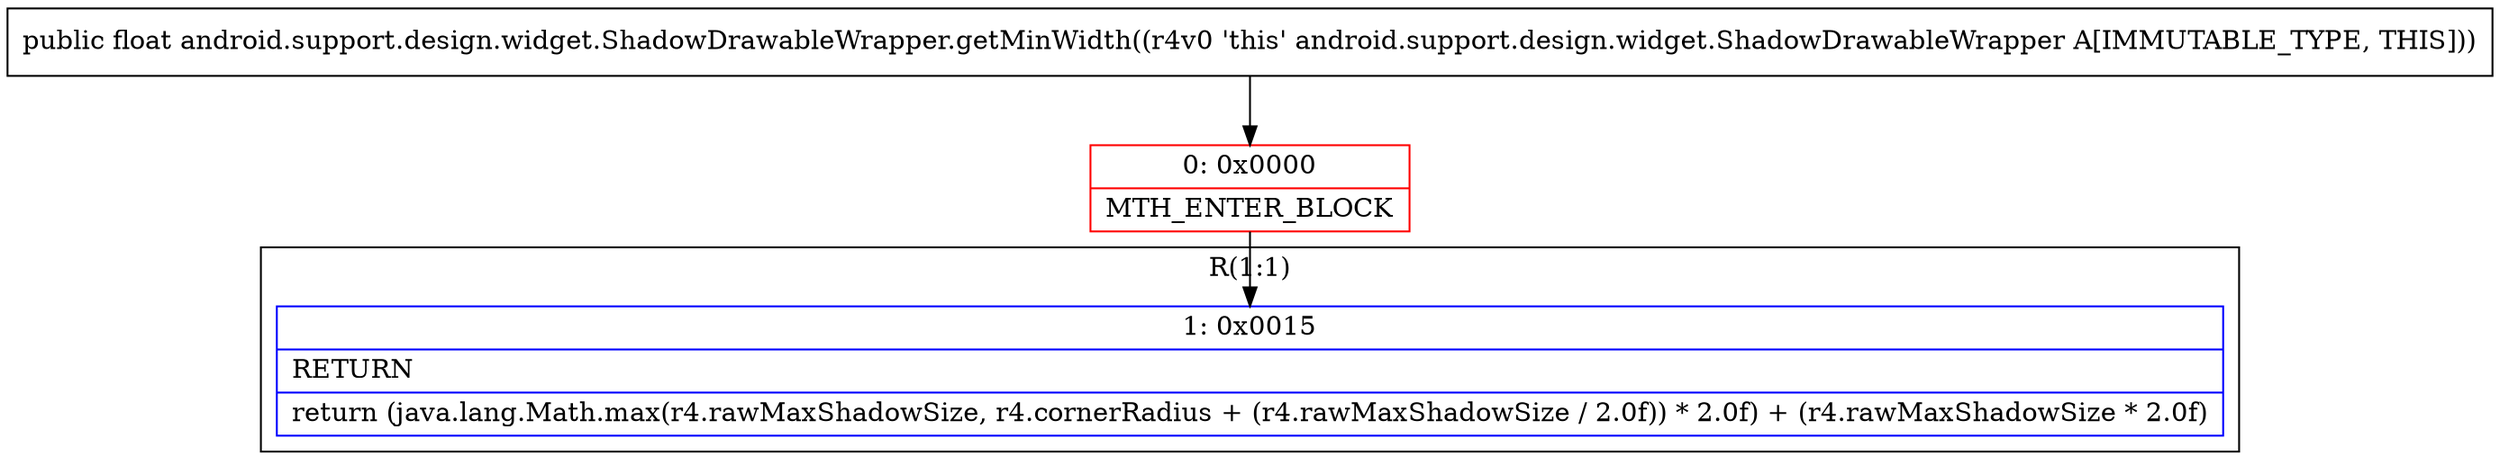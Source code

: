 digraph "CFG forandroid.support.design.widget.ShadowDrawableWrapper.getMinWidth()F" {
subgraph cluster_Region_1424019604 {
label = "R(1:1)";
node [shape=record,color=blue];
Node_1 [shape=record,label="{1\:\ 0x0015|RETURN\l|return (java.lang.Math.max(r4.rawMaxShadowSize, r4.cornerRadius + (r4.rawMaxShadowSize \/ 2.0f)) * 2.0f) + (r4.rawMaxShadowSize * 2.0f)\l}"];
}
Node_0 [shape=record,color=red,label="{0\:\ 0x0000|MTH_ENTER_BLOCK\l}"];
MethodNode[shape=record,label="{public float android.support.design.widget.ShadowDrawableWrapper.getMinWidth((r4v0 'this' android.support.design.widget.ShadowDrawableWrapper A[IMMUTABLE_TYPE, THIS])) }"];
MethodNode -> Node_0;
Node_0 -> Node_1;
}

